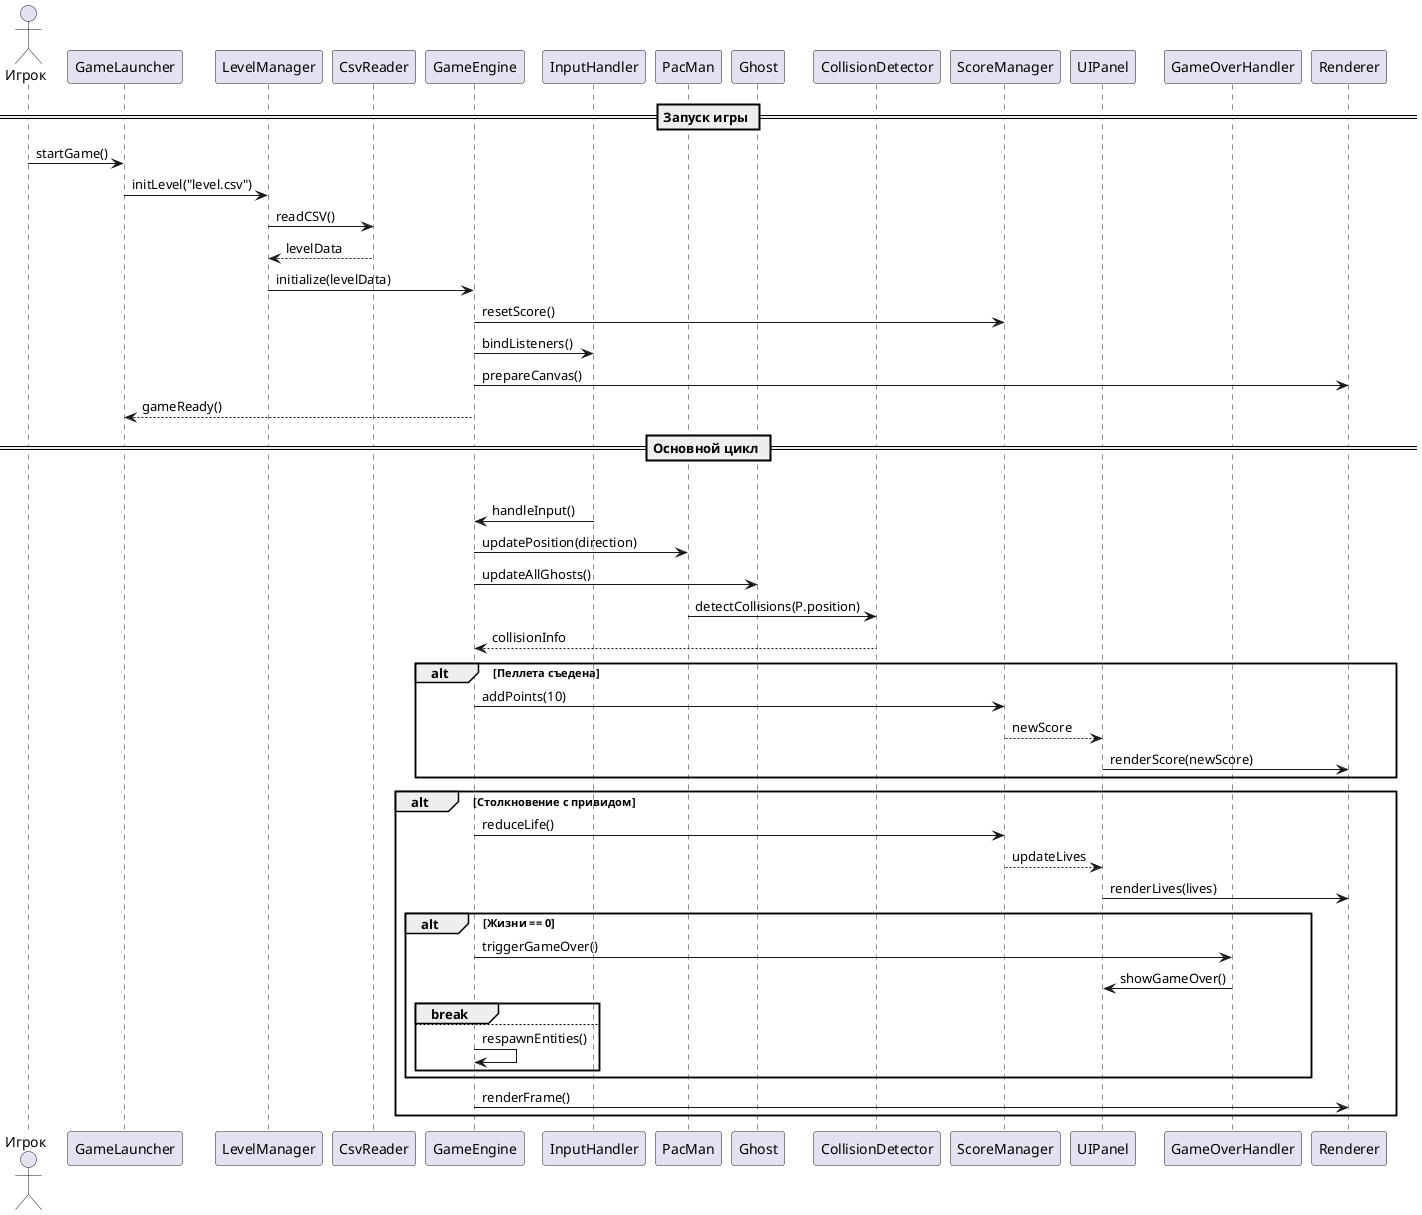 @startuml FullSequenceDiagram
actor Player as "Игрок"
participant "GameLauncher" as GL
participant "LevelManager" as LM
participant "CsvReader" as CR
participant "GameEngine" as GE
participant "InputHandler" as IH
participant "PacMan" as P
participant "Ghost" as G
participant "CollisionDetector" as CD
participant "ScoreManager" as SM
participant "UIPanel" as UI
participant "GameOverHandler" as GO
participant "Renderer" as R

== Запуск игры ==
Player -> GL: startGame()
GL -> LM: initLevel("level.csv")
LM -> CR: readCSV()
CR --> LM: levelData
LM -> GE: initialize(levelData)
GE -> SM: resetScore()
GE -> IH: bindListeners()
GE -> R: prepareCanvas()
GE --> GL: gameReady()

== Основной цикл ==
loop Каждый кадр
    IH -> GE: handleInput()
    GE -> P: updatePosition(direction)
    GE -> G: updateAllGhosts()
    P -> CD: detectCollisions(P.position)
    CD --> GE: collisionInfo
    alt Пеллета съедена
        GE -> SM: addPoints(10)
        SM --> UI: newScore
        UI -> R: renderScore(newScore)
    end
    alt Столкновение с привидом
        GE -> SM: reduceLife()
        SM --> UI: updateLives
        UI -> R: renderLives(lives)
        alt Жизни == 0
            GE -> GO: triggerGameOver()
            GO -> UI: showGameOver()
            break
        else
            GE -> GE: respawnEntities()
        end
    end
    GE -> R: renderFrame()
end

@enduml